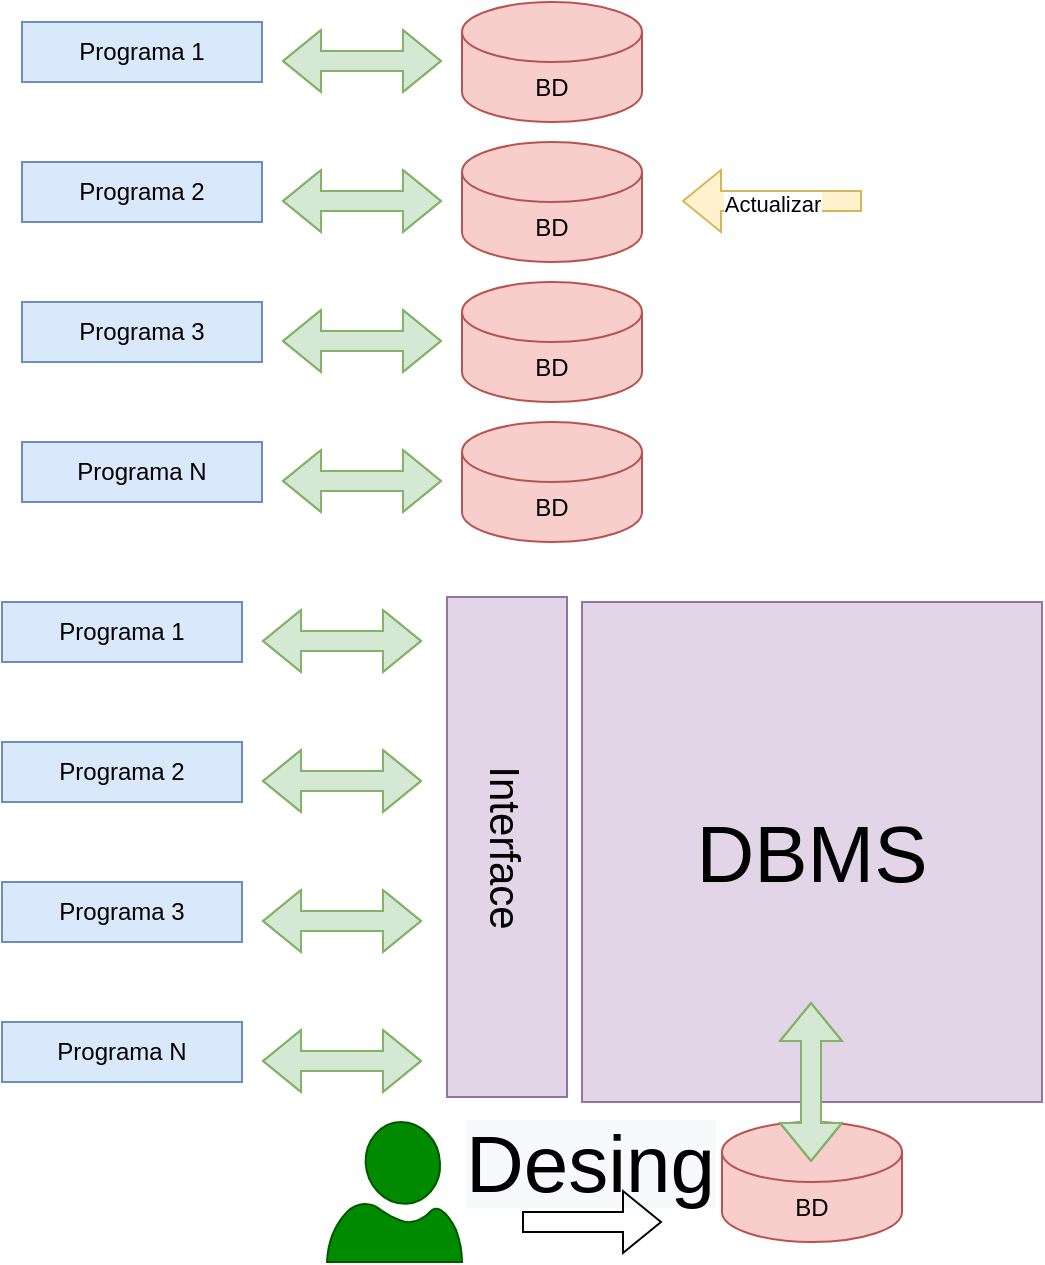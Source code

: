 <mxfile version="17.4.0" type="device"><diagram id="MKVIwWBWIbutBp4QSJlc" name="Page-1"><mxGraphModel dx="1436" dy="1239" grid="1" gridSize="10" guides="1" tooltips="1" connect="1" arrows="1" fold="1" page="1" pageScale="1" pageWidth="850" pageHeight="1100" math="0" shadow="0"><root><mxCell id="0"/><mxCell id="1" parent="0"/><mxCell id="BLX9w4AHVcdjw7-ZHlBr-10" value="" style="group" parent="1" vertex="1" connectable="0"><mxGeometry x="90" y="70" width="310" height="60" as="geometry"/></mxCell><mxCell id="BLX9w4AHVcdjw7-ZHlBr-1" value="Programa 1" style="rounded=0;whiteSpace=wrap;html=1;fillColor=#dae8fc;strokeColor=#6c8ebf;" parent="BLX9w4AHVcdjw7-ZHlBr-10" vertex="1"><mxGeometry y="10" width="120" height="30" as="geometry"/></mxCell><mxCell id="BLX9w4AHVcdjw7-ZHlBr-4" value="BD" style="shape=cylinder3;whiteSpace=wrap;html=1;boundedLbl=1;backgroundOutline=1;size=15;fillColor=#f8cecc;strokeColor=#b85450;" parent="BLX9w4AHVcdjw7-ZHlBr-10" vertex="1"><mxGeometry x="220" width="90" height="60" as="geometry"/></mxCell><mxCell id="BLX9w4AHVcdjw7-ZHlBr-9" value="" style="shape=flexArrow;endArrow=classic;startArrow=classic;html=1;rounded=0;fillColor=#d5e8d4;strokeColor=#82b366;" parent="BLX9w4AHVcdjw7-ZHlBr-10" edge="1"><mxGeometry width="100" height="100" relative="1" as="geometry"><mxPoint x="130" y="29.5" as="sourcePoint"/><mxPoint x="210" y="29.5" as="targetPoint"/><Array as="points"><mxPoint x="170" y="29.5"/></Array></mxGeometry></mxCell><mxCell id="BLX9w4AHVcdjw7-ZHlBr-11" value="" style="group" parent="1" vertex="1" connectable="0"><mxGeometry x="90" y="140" width="310" height="60" as="geometry"/></mxCell><mxCell id="BLX9w4AHVcdjw7-ZHlBr-12" value="Programa 2" style="rounded=0;whiteSpace=wrap;html=1;fillColor=#dae8fc;strokeColor=#6c8ebf;" parent="BLX9w4AHVcdjw7-ZHlBr-11" vertex="1"><mxGeometry y="10" width="120" height="30" as="geometry"/></mxCell><mxCell id="BLX9w4AHVcdjw7-ZHlBr-13" value="BD" style="shape=cylinder3;whiteSpace=wrap;html=1;boundedLbl=1;backgroundOutline=1;size=15;fillColor=#f8cecc;strokeColor=#b85450;" parent="BLX9w4AHVcdjw7-ZHlBr-11" vertex="1"><mxGeometry x="220" width="90" height="60" as="geometry"/></mxCell><mxCell id="BLX9w4AHVcdjw7-ZHlBr-14" value="" style="shape=flexArrow;endArrow=classic;startArrow=classic;html=1;rounded=0;fillColor=#d5e8d4;strokeColor=#82b366;" parent="BLX9w4AHVcdjw7-ZHlBr-11" edge="1"><mxGeometry width="100" height="100" relative="1" as="geometry"><mxPoint x="130" y="29.5" as="sourcePoint"/><mxPoint x="210" y="29.5" as="targetPoint"/><Array as="points"><mxPoint x="170" y="29.5"/></Array></mxGeometry></mxCell><mxCell id="BLX9w4AHVcdjw7-ZHlBr-15" value="" style="group" parent="1" vertex="1" connectable="0"><mxGeometry x="90" y="210" width="310" height="60" as="geometry"/></mxCell><mxCell id="BLX9w4AHVcdjw7-ZHlBr-16" value="Programa 3" style="rounded=0;whiteSpace=wrap;html=1;fillColor=#dae8fc;strokeColor=#6c8ebf;" parent="BLX9w4AHVcdjw7-ZHlBr-15" vertex="1"><mxGeometry y="10" width="120" height="30" as="geometry"/></mxCell><mxCell id="BLX9w4AHVcdjw7-ZHlBr-17" value="BD" style="shape=cylinder3;whiteSpace=wrap;html=1;boundedLbl=1;backgroundOutline=1;size=15;fillColor=#f8cecc;strokeColor=#b85450;" parent="BLX9w4AHVcdjw7-ZHlBr-15" vertex="1"><mxGeometry x="220" width="90" height="60" as="geometry"/></mxCell><mxCell id="BLX9w4AHVcdjw7-ZHlBr-18" value="" style="shape=flexArrow;endArrow=classic;startArrow=classic;html=1;rounded=0;fillColor=#d5e8d4;strokeColor=#82b366;" parent="BLX9w4AHVcdjw7-ZHlBr-15" edge="1"><mxGeometry width="100" height="100" relative="1" as="geometry"><mxPoint x="130" y="29.5" as="sourcePoint"/><mxPoint x="210" y="29.5" as="targetPoint"/><Array as="points"><mxPoint x="170" y="29.5"/></Array></mxGeometry></mxCell><mxCell id="BLX9w4AHVcdjw7-ZHlBr-25" value="" style="shape=flexArrow;endArrow=classic;html=1;rounded=0;fillColor=#fff2cc;strokeColor=#d6b656;" parent="1" edge="1"><mxGeometry width="50" height="50" relative="1" as="geometry"><mxPoint x="510" y="169.5" as="sourcePoint"/><mxPoint x="420" y="169.5" as="targetPoint"/></mxGeometry></mxCell><mxCell id="BLX9w4AHVcdjw7-ZHlBr-26" value="Actualizar" style="edgeLabel;html=1;align=center;verticalAlign=middle;resizable=0;points=[];" parent="BLX9w4AHVcdjw7-ZHlBr-25" vertex="1" connectable="0"><mxGeometry y="1" relative="1" as="geometry"><mxPoint as="offset"/></mxGeometry></mxCell><mxCell id="BLX9w4AHVcdjw7-ZHlBr-41" value="Programa N" style="rounded=0;whiteSpace=wrap;html=1;fillColor=#dae8fc;strokeColor=#6c8ebf;" parent="1" vertex="1"><mxGeometry x="80" y="580" width="120" height="30" as="geometry"/></mxCell><mxCell id="BLX9w4AHVcdjw7-ZHlBr-43" value="" style="shape=flexArrow;endArrow=classic;startArrow=classic;html=1;rounded=0;fillColor=#d5e8d4;strokeColor=#82b366;" parent="1" edge="1"><mxGeometry width="100" height="100" relative="1" as="geometry"><mxPoint x="210" y="599.5" as="sourcePoint"/><mxPoint x="290" y="599.5" as="targetPoint"/><Array as="points"><mxPoint x="250" y="599.5"/></Array></mxGeometry></mxCell><mxCell id="BLX9w4AHVcdjw7-ZHlBr-37" value="Programa 3" style="rounded=0;whiteSpace=wrap;html=1;fillColor=#dae8fc;strokeColor=#6c8ebf;" parent="1" vertex="1"><mxGeometry x="80" y="510" width="120" height="30" as="geometry"/></mxCell><mxCell id="BLX9w4AHVcdjw7-ZHlBr-39" value="" style="shape=flexArrow;endArrow=classic;startArrow=classic;html=1;rounded=0;fillColor=#d5e8d4;strokeColor=#82b366;" parent="1" edge="1"><mxGeometry width="100" height="100" relative="1" as="geometry"><mxPoint x="210" y="529.5" as="sourcePoint"/><mxPoint x="290" y="529.5" as="targetPoint"/><Array as="points"><mxPoint x="250" y="529.5"/></Array></mxGeometry></mxCell><mxCell id="BLX9w4AHVcdjw7-ZHlBr-33" value="Programa 2" style="rounded=0;whiteSpace=wrap;html=1;fillColor=#dae8fc;strokeColor=#6c8ebf;" parent="1" vertex="1"><mxGeometry x="80" y="440" width="120" height="30" as="geometry"/></mxCell><mxCell id="BLX9w4AHVcdjw7-ZHlBr-35" value="" style="shape=flexArrow;endArrow=classic;startArrow=classic;html=1;rounded=0;fillColor=#d5e8d4;strokeColor=#82b366;" parent="1" edge="1"><mxGeometry width="100" height="100" relative="1" as="geometry"><mxPoint x="210" y="459.5" as="sourcePoint"/><mxPoint x="290" y="459.5" as="targetPoint"/><Array as="points"><mxPoint x="250" y="459.5"/></Array></mxGeometry></mxCell><mxCell id="BLX9w4AHVcdjw7-ZHlBr-29" value="Programa 1" style="rounded=0;whiteSpace=wrap;html=1;fillColor=#dae8fc;strokeColor=#6c8ebf;" parent="1" vertex="1"><mxGeometry x="80" y="370" width="120" height="30" as="geometry"/></mxCell><mxCell id="BLX9w4AHVcdjw7-ZHlBr-31" value="" style="shape=flexArrow;endArrow=classic;startArrow=classic;html=1;rounded=0;fillColor=#d5e8d4;strokeColor=#82b366;" parent="1" edge="1"><mxGeometry width="100" height="100" relative="1" as="geometry"><mxPoint x="210" y="389.5" as="sourcePoint"/><mxPoint x="290" y="389.5" as="targetPoint"/><Array as="points"><mxPoint x="250" y="389.5"/></Array></mxGeometry></mxCell><mxCell id="BLX9w4AHVcdjw7-ZHlBr-45" value="&lt;font style=&quot;font-size: 21px&quot;&gt;Interface&lt;/font&gt;" style="rounded=0;whiteSpace=wrap;html=1;rotation=90;fillColor=#e1d5e7;strokeColor=#9673a6;direction=west;" parent="1" vertex="1"><mxGeometry x="207.5" y="462.5" width="250" height="60" as="geometry"/></mxCell><mxCell id="BLX9w4AHVcdjw7-ZHlBr-46" value="&lt;font style=&quot;font-size: 40px&quot;&gt;DBMS&lt;/font&gt;" style="rounded=0;whiteSpace=wrap;html=1;fillColor=#e1d5e7;strokeColor=#9673a6;" parent="1" vertex="1"><mxGeometry x="370" y="370" width="230" height="250" as="geometry"/></mxCell><mxCell id="BLX9w4AHVcdjw7-ZHlBr-20" value="Programa N" style="rounded=0;whiteSpace=wrap;html=1;fillColor=#dae8fc;strokeColor=#6c8ebf;" parent="1" vertex="1"><mxGeometry x="90" y="290" width="120" height="30" as="geometry"/></mxCell><mxCell id="BLX9w4AHVcdjw7-ZHlBr-21" value="BD" style="shape=cylinder3;whiteSpace=wrap;html=1;boundedLbl=1;backgroundOutline=1;size=15;fillColor=#f8cecc;strokeColor=#b85450;" parent="1" vertex="1"><mxGeometry x="310" y="280" width="90" height="60" as="geometry"/></mxCell><mxCell id="BLX9w4AHVcdjw7-ZHlBr-22" value="" style="shape=flexArrow;endArrow=classic;startArrow=classic;html=1;rounded=0;fillColor=#d5e8d4;strokeColor=#82b366;" parent="1" edge="1"><mxGeometry width="100" height="100" relative="1" as="geometry"><mxPoint x="220" y="309.5" as="sourcePoint"/><mxPoint x="300" y="309.5" as="targetPoint"/><Array as="points"><mxPoint x="260" y="309.5"/></Array></mxGeometry></mxCell><mxCell id="BLX9w4AHVcdjw7-ZHlBr-47" value="BD" style="shape=cylinder3;whiteSpace=wrap;html=1;boundedLbl=1;backgroundOutline=1;size=15;fillColor=#f8cecc;strokeColor=#b85450;" parent="1" vertex="1"><mxGeometry x="440" y="630" width="90" height="60" as="geometry"/></mxCell><mxCell id="BLX9w4AHVcdjw7-ZHlBr-48" value="" style="shape=flexArrow;endArrow=classic;startArrow=classic;html=1;rounded=0;fillColor=#d5e8d4;strokeColor=#82b366;" parent="1" edge="1"><mxGeometry width="100" height="100" relative="1" as="geometry"><mxPoint x="484.5" y="570" as="sourcePoint"/><mxPoint x="484.5" y="650" as="targetPoint"/><Array as="points"><mxPoint x="484.5" y="600"/></Array></mxGeometry></mxCell><mxCell id="FfK_QJ_qG3h8qsWPaj_w-1" value="" style="verticalLabelPosition=bottom;html=1;verticalAlign=top;align=center;strokeColor=#005700;fillColor=#008a00;shape=mxgraph.azure.user;fontColor=#ffffff;" vertex="1" parent="1"><mxGeometry x="242.5" y="630" width="67.5" height="70" as="geometry"/></mxCell><mxCell id="FfK_QJ_qG3h8qsWPaj_w-3" value="&lt;span style=&quot;color: rgb(0 , 0 , 0) ; font-family: &amp;#34;helvetica&amp;#34; ; font-size: 40px ; font-style: normal ; font-weight: 400 ; letter-spacing: normal ; text-align: center ; text-indent: 0px ; text-transform: none ; word-spacing: 0px ; background-color: rgb(248 , 249 , 250) ; display: inline ; float: none&quot;&gt;Desing&lt;/span&gt;" style="text;whiteSpace=wrap;html=1;" vertex="1" parent="1"><mxGeometry x="310" y="620" width="140" height="40" as="geometry"/></mxCell><mxCell id="FfK_QJ_qG3h8qsWPaj_w-5" value="" style="shape=flexArrow;endArrow=classic;html=1;rounded=0;" edge="1" parent="1"><mxGeometry width="50" height="50" relative="1" as="geometry"><mxPoint x="340" y="680" as="sourcePoint"/><mxPoint x="410" y="680" as="targetPoint"/></mxGeometry></mxCell></root></mxGraphModel></diagram></mxfile>